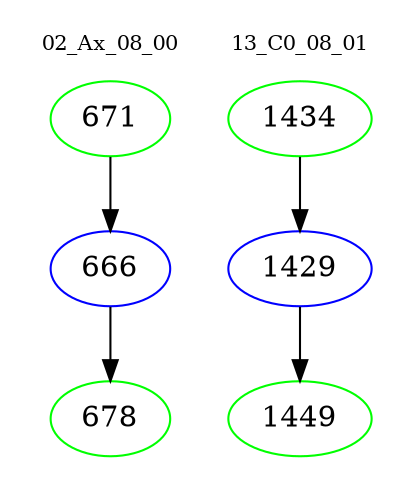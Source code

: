 digraph{
subgraph cluster_0 {
color = white
label = "02_Ax_08_00";
fontsize=10;
T0_671 [label="671", color="green"]
T0_671 -> T0_666 [color="black"]
T0_666 [label="666", color="blue"]
T0_666 -> T0_678 [color="black"]
T0_678 [label="678", color="green"]
}
subgraph cluster_1 {
color = white
label = "13_C0_08_01";
fontsize=10;
T1_1434 [label="1434", color="green"]
T1_1434 -> T1_1429 [color="black"]
T1_1429 [label="1429", color="blue"]
T1_1429 -> T1_1449 [color="black"]
T1_1449 [label="1449", color="green"]
}
}
